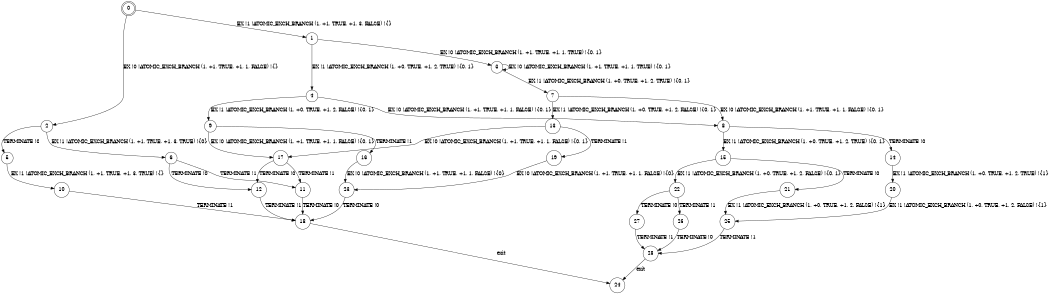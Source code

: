 digraph BCG {
size = "7, 10.5";
center = TRUE;
node [shape = circle];
0 [peripheries = 2];
0 -> 1 [label = "EX !1 !ATOMIC_EXCH_BRANCH (1, +1, TRUE, +1, 3, FALSE) !{}"];
0 -> 2 [label = "EX !0 !ATOMIC_EXCH_BRANCH (1, +1, TRUE, +1, 1, FALSE) !{}"];
1 -> 3 [label = "EX !0 !ATOMIC_EXCH_BRANCH (1, +1, TRUE, +1, 1, TRUE) !{0, 1}"];
1 -> 4 [label = "EX !1 !ATOMIC_EXCH_BRANCH (1, +0, TRUE, +1, 2, TRUE) !{0, 1}"];
2 -> 5 [label = "TERMINATE !0"];
2 -> 6 [label = "EX !1 !ATOMIC_EXCH_BRANCH (1, +1, TRUE, +1, 3, TRUE) !{0}"];
3 -> 7 [label = "EX !1 !ATOMIC_EXCH_BRANCH (1, +0, TRUE, +1, 2, TRUE) !{0, 1}"];
3 -> 3 [label = "EX !0 !ATOMIC_EXCH_BRANCH (1, +1, TRUE, +1, 1, TRUE) !{0, 1}"];
4 -> 8 [label = "EX !0 !ATOMIC_EXCH_BRANCH (1, +1, TRUE, +1, 1, FALSE) !{0, 1}"];
4 -> 9 [label = "EX !1 !ATOMIC_EXCH_BRANCH (1, +0, TRUE, +1, 2, FALSE) !{0, 1}"];
5 -> 10 [label = "EX !1 !ATOMIC_EXCH_BRANCH (1, +1, TRUE, +1, 3, TRUE) !{}"];
6 -> 11 [label = "TERMINATE !1"];
6 -> 12 [label = "TERMINATE !0"];
7 -> 13 [label = "EX !1 !ATOMIC_EXCH_BRANCH (1, +0, TRUE, +1, 2, FALSE) !{0, 1}"];
7 -> 8 [label = "EX !0 !ATOMIC_EXCH_BRANCH (1, +1, TRUE, +1, 1, FALSE) !{0, 1}"];
8 -> 14 [label = "TERMINATE !0"];
8 -> 15 [label = "EX !1 !ATOMIC_EXCH_BRANCH (1, +0, TRUE, +1, 2, TRUE) !{0, 1}"];
9 -> 16 [label = "TERMINATE !1"];
9 -> 17 [label = "EX !0 !ATOMIC_EXCH_BRANCH (1, +1, TRUE, +1, 1, FALSE) !{0, 1}"];
10 -> 18 [label = "TERMINATE !1"];
11 -> 18 [label = "TERMINATE !0"];
12 -> 18 [label = "TERMINATE !1"];
13 -> 19 [label = "TERMINATE !1"];
13 -> 17 [label = "EX !0 !ATOMIC_EXCH_BRANCH (1, +1, TRUE, +1, 1, FALSE) !{0, 1}"];
14 -> 20 [label = "EX !1 !ATOMIC_EXCH_BRANCH (1, +0, TRUE, +1, 2, TRUE) !{1}"];
15 -> 21 [label = "TERMINATE !0"];
15 -> 22 [label = "EX !1 !ATOMIC_EXCH_BRANCH (1, +0, TRUE, +1, 2, FALSE) !{0, 1}"];
16 -> 23 [label = "EX !0 !ATOMIC_EXCH_BRANCH (1, +1, TRUE, +1, 1, FALSE) !{0}"];
17 -> 11 [label = "TERMINATE !1"];
17 -> 12 [label = "TERMINATE !0"];
18 -> 24 [label = "exit"];
19 -> 23 [label = "EX !0 !ATOMIC_EXCH_BRANCH (1, +1, TRUE, +1, 1, FALSE) !{0}"];
20 -> 25 [label = "EX !1 !ATOMIC_EXCH_BRANCH (1, +0, TRUE, +1, 2, FALSE) !{1}"];
21 -> 25 [label = "EX !1 !ATOMIC_EXCH_BRANCH (1, +0, TRUE, +1, 2, FALSE) !{1}"];
22 -> 26 [label = "TERMINATE !1"];
22 -> 27 [label = "TERMINATE !0"];
23 -> 18 [label = "TERMINATE !0"];
25 -> 28 [label = "TERMINATE !1"];
26 -> 28 [label = "TERMINATE !0"];
27 -> 28 [label = "TERMINATE !1"];
28 -> 24 [label = "exit"];
}
